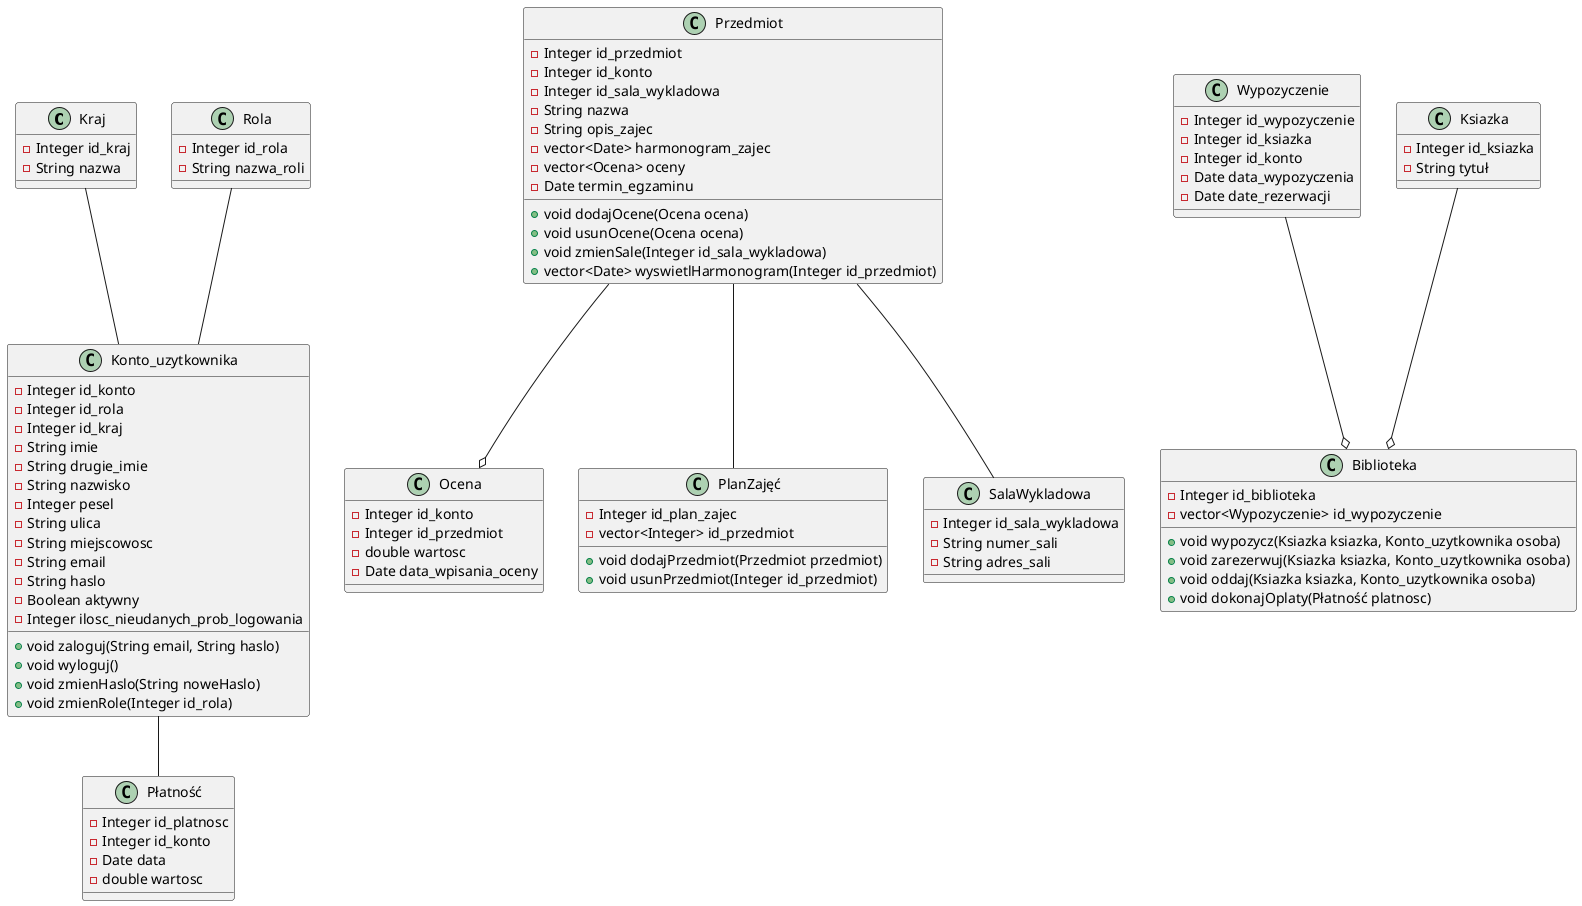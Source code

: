 @startuml
class Kraj {
  -Integer id_kraj
  -String nazwa
}

class Rola {
  -Integer id_rola
  -String nazwa_roli
}

class Konto_uzytkownika {
  -Integer id_konto
  -Integer id_rola
  -Integer id_kraj
  -String imie
  -String drugie_imie
  -String nazwisko
  -Integer pesel
  -String ulica
  -String miejscowosc
  -String email
  -String haslo
  -Boolean aktywny
  -Integer ilosc_nieudanych_prob_logowania

  +void zaloguj(String email, String haslo)
  +void wyloguj()
  +void zmienHaslo(String noweHaslo)
  +void zmienRole(Integer id_rola)
}

class Przedmiot {
  -Integer id_przedmiot
  -Integer id_konto
  -Integer id_sala_wykladowa
  -String nazwa
  -String opis_zajec
  -vector<Date> harmonogram_zajec
  -vector<Ocena> oceny
  -Date termin_egzaminu

  +void dodajOcene(Ocena ocena)
  +void usunOcene(Ocena ocena)
  +void zmienSale(Integer id_sala_wykladowa)
  +vector<Date> wyswietlHarmonogram(Integer id_przedmiot)
}

class Ocena {
  -Integer id_konto
  -Integer id_przedmiot
  -double wartosc
  -Date data_wpisania_oceny
}

class PlanZajęć {
  -Integer id_plan_zajec
  -vector<Integer> id_przedmiot

  +void dodajPrzedmiot(Przedmiot przedmiot)
  +void usunPrzedmiot(Integer id_przedmiot)
}

class SalaWykladowa {
  -Integer id_sala_wykladowa
  -String numer_sali
  -String adres_sali
}

class Wypozyczenie {
  -Integer id_wypozyczenie
  -Integer id_ksiazka
  -Integer id_konto
  -Date data_wypozyczenia
  -Date date_rezerwacji
}

class Biblioteka {
  -Integer id_biblioteka
  -vector<Wypozyczenie> id_wypozyczenie

  +void wypozycz(Ksiazka ksiazka, Konto_uzytkownika osoba)
  +void zarezerwuj(Ksiazka ksiazka, Konto_uzytkownika osoba)
  +void oddaj(Ksiazka ksiazka, Konto_uzytkownika osoba)
  +void dokonajOplaty(Płatność platnosc)
}

class Ksiazka {
  -Integer id_ksiazka
  -String tytuł
}

class Płatność {
  -Integer id_platnosc
  -Integer id_konto
  -Date data
  -double wartosc
}

Rola -- Konto_uzytkownika
Kraj -- Konto_uzytkownika
Konto_uzytkownika -- Płatność
Ksiazka --o Biblioteka
Wypozyczenie --o Biblioteka
Przedmiot -- SalaWykladowa
Przedmiot -- PlanZajęć
Przedmiot --o Ocena
@enduml
